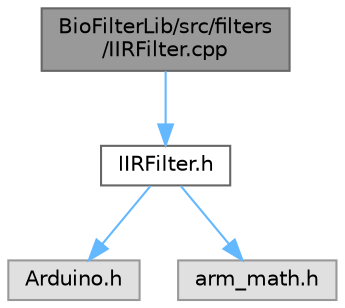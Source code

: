 digraph "BioFilterLib/src/filters/IIRFilter.cpp"
{
 // LATEX_PDF_SIZE
  bgcolor="transparent";
  edge [fontname=Helvetica,fontsize=10,labelfontname=Helvetica,labelfontsize=10];
  node [fontname=Helvetica,fontsize=10,shape=box,height=0.2,width=0.4];
  Node1 [id="Node000001",label="BioFilterLib/src/filters\l/IIRFilter.cpp",height=0.2,width=0.4,color="gray40", fillcolor="grey60", style="filled", fontcolor="black",tooltip="Implementación del filtro IIR Biquad optimizado para bioseñales."];
  Node1 -> Node2 [id="edge4_Node000001_Node000002",color="steelblue1",style="solid",tooltip=" "];
  Node2 [id="Node000002",label="IIRFilter.h",height=0.2,width=0.4,color="grey40", fillcolor="white", style="filled",URL="$_i_i_r_filter_8h.html",tooltip="Filtro IIR de tipo Biquad en cascada, optimizado para bioseñales usando CMSIS-DSP."];
  Node2 -> Node3 [id="edge5_Node000002_Node000003",color="steelblue1",style="solid",tooltip=" "];
  Node3 [id="Node000003",label="Arduino.h",height=0.2,width=0.4,color="grey60", fillcolor="#E0E0E0", style="filled",tooltip=" "];
  Node2 -> Node4 [id="edge6_Node000002_Node000004",color="steelblue1",style="solid",tooltip=" "];
  Node4 [id="Node000004",label="arm_math.h",height=0.2,width=0.4,color="grey60", fillcolor="#E0E0E0", style="filled",tooltip=" "];
}
